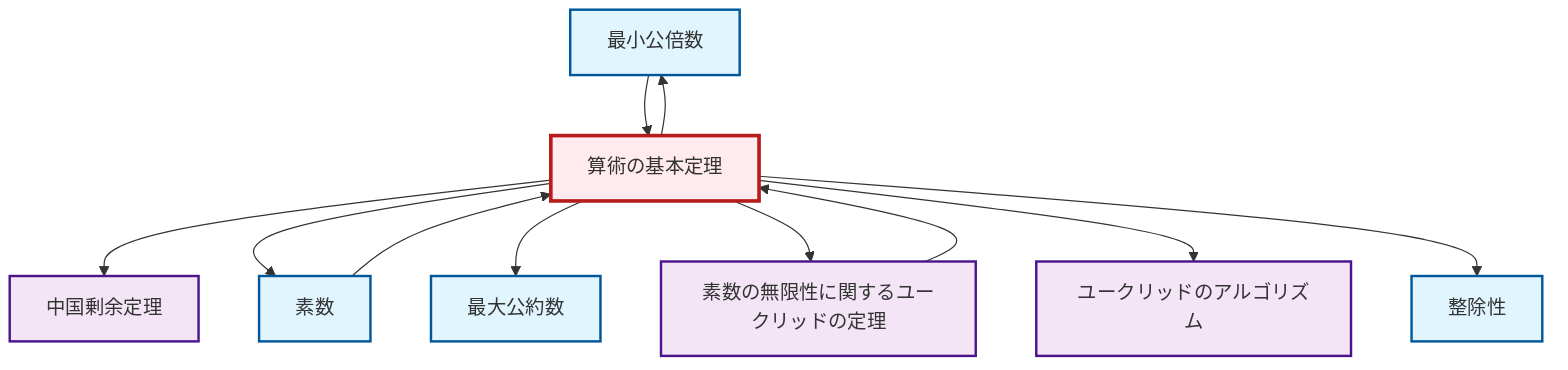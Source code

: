 graph TD
    classDef definition fill:#e1f5fe,stroke:#01579b,stroke-width:2px
    classDef theorem fill:#f3e5f5,stroke:#4a148c,stroke-width:2px
    classDef axiom fill:#fff3e0,stroke:#e65100,stroke-width:2px
    classDef example fill:#e8f5e9,stroke:#1b5e20,stroke-width:2px
    classDef current fill:#ffebee,stroke:#b71c1c,stroke-width:3px
    def-lcm["最小公倍数"]:::definition
    thm-chinese-remainder["中国剰余定理"]:::theorem
    def-gcd["最大公約数"]:::definition
    thm-fundamental-arithmetic["算術の基本定理"]:::theorem
    thm-euclid-infinitude-primes["素数の無限性に関するユークリッドの定理"]:::theorem
    def-divisibility["整除性"]:::definition
    def-prime["素数"]:::definition
    thm-euclidean-algorithm["ユークリッドのアルゴリズム"]:::theorem
    thm-fundamental-arithmetic --> thm-chinese-remainder
    thm-fundamental-arithmetic --> def-lcm
    thm-fundamental-arithmetic --> def-prime
    thm-fundamental-arithmetic --> def-gcd
    thm-fundamental-arithmetic --> thm-euclid-infinitude-primes
    def-lcm --> thm-fundamental-arithmetic
    thm-euclid-infinitude-primes --> thm-fundamental-arithmetic
    def-prime --> thm-fundamental-arithmetic
    thm-fundamental-arithmetic --> thm-euclidean-algorithm
    thm-fundamental-arithmetic --> def-divisibility
    class thm-fundamental-arithmetic current